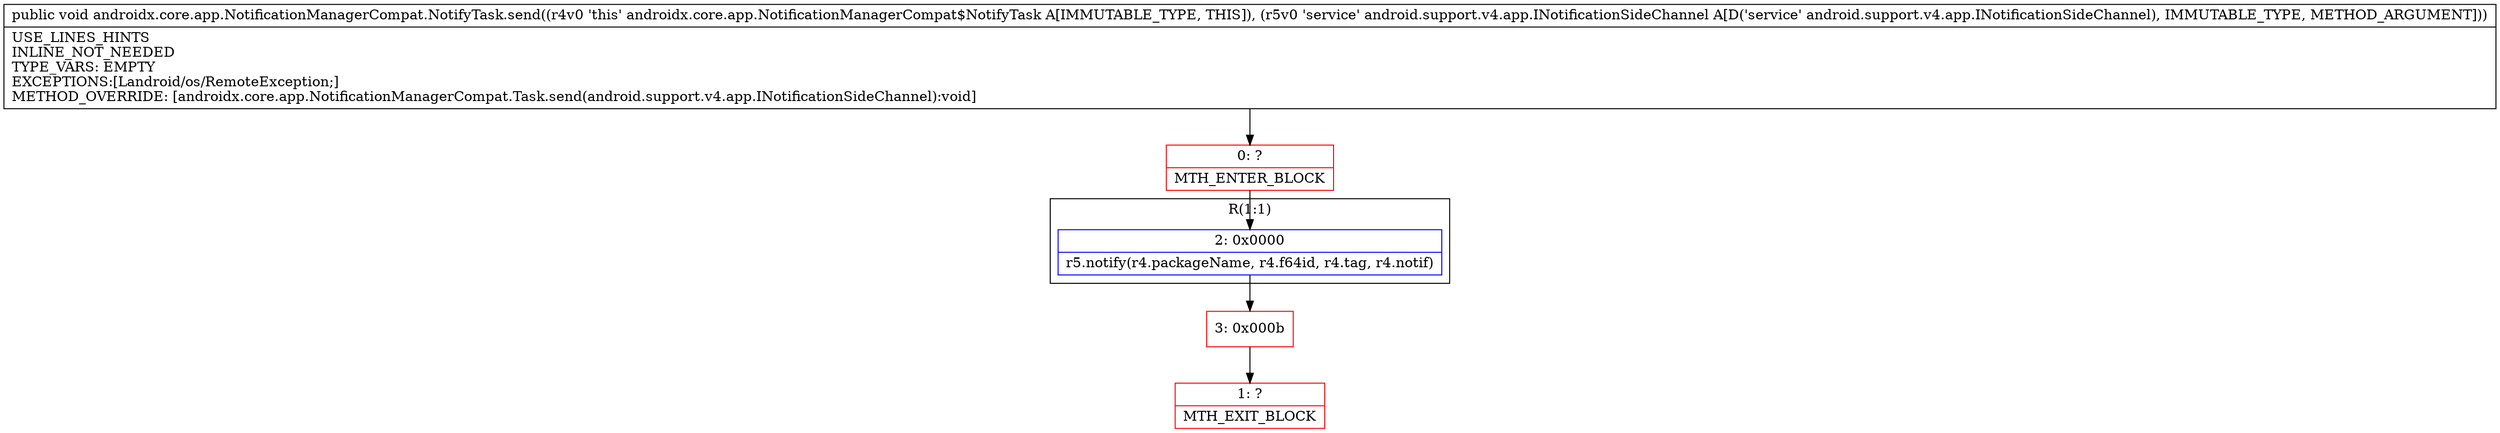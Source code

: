 digraph "CFG forandroidx.core.app.NotificationManagerCompat.NotifyTask.send(Landroid\/support\/v4\/app\/INotificationSideChannel;)V" {
subgraph cluster_Region_396449174 {
label = "R(1:1)";
node [shape=record,color=blue];
Node_2 [shape=record,label="{2\:\ 0x0000|r5.notify(r4.packageName, r4.f64id, r4.tag, r4.notif)\l}"];
}
Node_0 [shape=record,color=red,label="{0\:\ ?|MTH_ENTER_BLOCK\l}"];
Node_3 [shape=record,color=red,label="{3\:\ 0x000b}"];
Node_1 [shape=record,color=red,label="{1\:\ ?|MTH_EXIT_BLOCK\l}"];
MethodNode[shape=record,label="{public void androidx.core.app.NotificationManagerCompat.NotifyTask.send((r4v0 'this' androidx.core.app.NotificationManagerCompat$NotifyTask A[IMMUTABLE_TYPE, THIS]), (r5v0 'service' android.support.v4.app.INotificationSideChannel A[D('service' android.support.v4.app.INotificationSideChannel), IMMUTABLE_TYPE, METHOD_ARGUMENT]))  | USE_LINES_HINTS\lINLINE_NOT_NEEDED\lTYPE_VARS: EMPTY\lEXCEPTIONS:[Landroid\/os\/RemoteException;]\lMETHOD_OVERRIDE: [androidx.core.app.NotificationManagerCompat.Task.send(android.support.v4.app.INotificationSideChannel):void]\l}"];
MethodNode -> Node_0;Node_2 -> Node_3;
Node_0 -> Node_2;
Node_3 -> Node_1;
}

